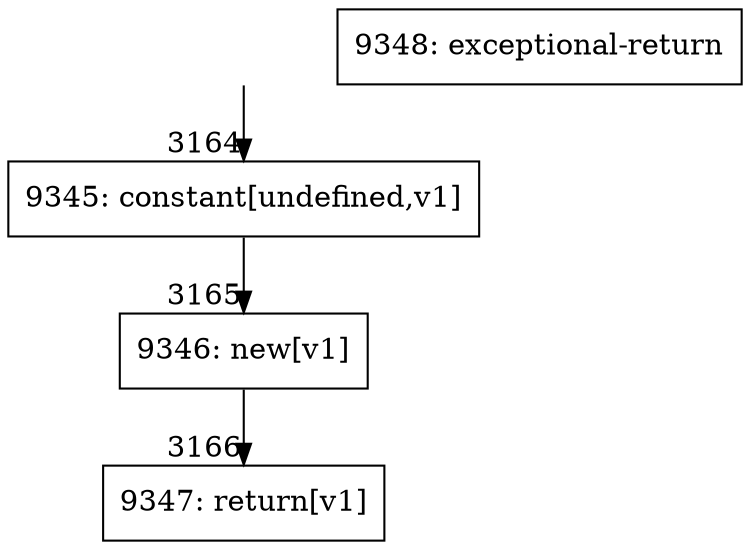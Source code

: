digraph {
rankdir="TD"
BB_entry206[shape=none,label=""];
BB_entry206 -> BB3164 [tailport=s, headport=n, headlabel="    3164"]
BB3164 [shape=record label="{9345: constant[undefined,v1]}" ] 
BB3164 -> BB3165 [tailport=s, headport=n, headlabel="      3165"]
BB3165 [shape=record label="{9346: new[v1]}" ] 
BB3165 -> BB3166 [tailport=s, headport=n, headlabel="      3166"]
BB3166 [shape=record label="{9347: return[v1]}" ] 
BB3167 [shape=record label="{9348: exceptional-return}" ] 
}
